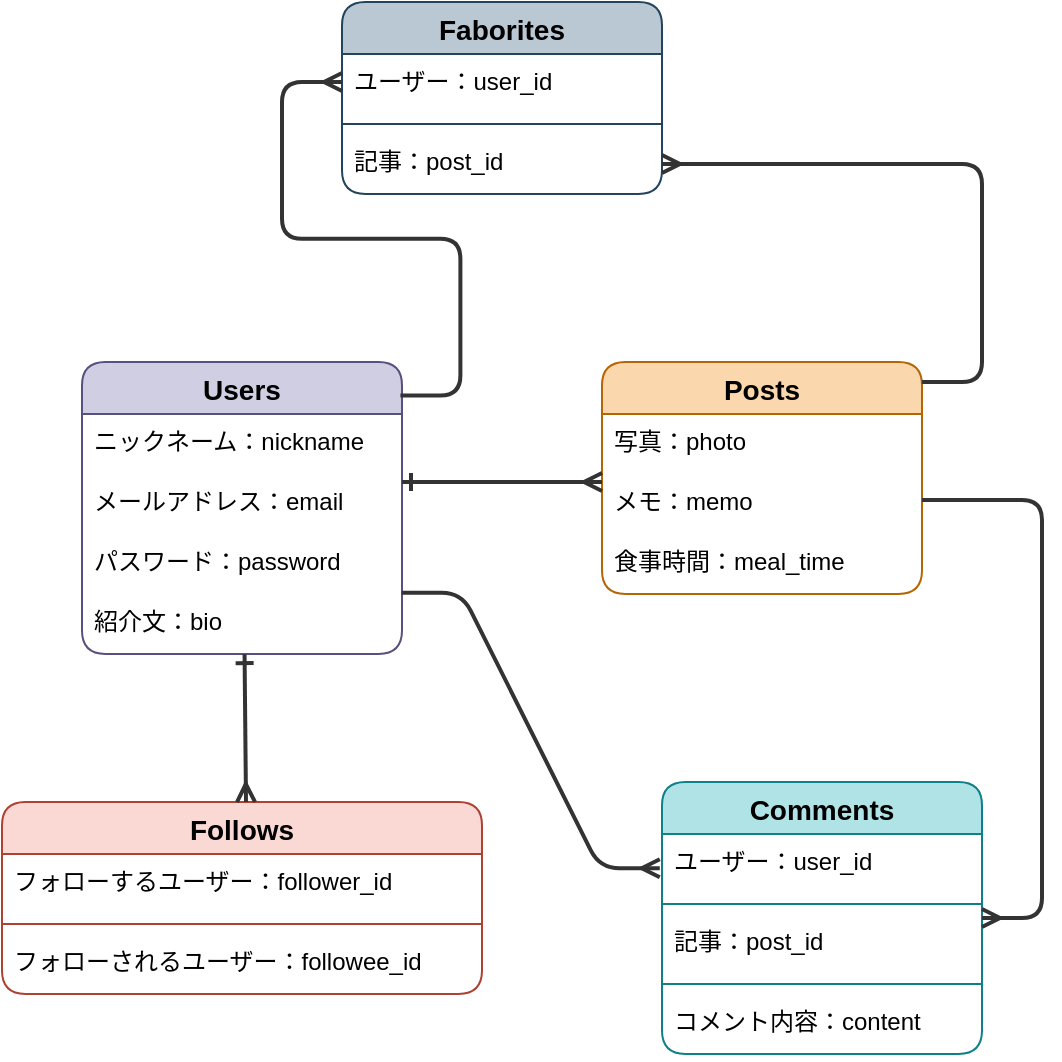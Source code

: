 <mxfile>
    <diagram id="Ii86P79qHUs0ydY6AVir" name="ページ1">
        <mxGraphModel dx="599" dy="839" grid="0" gridSize="10" guides="1" tooltips="1" connect="1" arrows="1" fold="1" page="1" pageScale="1" pageWidth="827" pageHeight="1169" background="#ffffff" math="0" shadow="0">
            <root>
                <mxCell id="0"/>
                <mxCell id="1" parent="0"/>
                <mxCell id="15" value="Users" style="swimlane;fontStyle=1;childLayout=stackLayout;horizontal=1;startSize=26;horizontalStack=0;resizeParent=1;resizeParentMax=0;resizeLast=0;collapsible=1;marginBottom=0;align=center;fontSize=14;fillColor=#d0cee2;strokeColor=#56517e;rounded=1;fontColor=#000000;" parent="1" vertex="1">
                    <mxGeometry x="210" y="430" width="160" height="146" as="geometry"/>
                </mxCell>
                <mxCell id="16" value="ニックネーム：nickname" style="text;strokeColor=none;fillColor=none;spacingLeft=4;spacingRight=4;overflow=hidden;rotatable=0;points=[[0,0.5],[1,0.5]];portConstraint=eastwest;fontSize=12;fontColor=#000000;" parent="15" vertex="1">
                    <mxGeometry y="26" width="160" height="30" as="geometry"/>
                </mxCell>
                <mxCell id="17" value="メールアドレス：email" style="text;strokeColor=none;fillColor=none;spacingLeft=4;spacingRight=4;overflow=hidden;rotatable=0;points=[[0,0.5],[1,0.5]];portConstraint=eastwest;fontSize=12;fontColor=#000000;" parent="15" vertex="1">
                    <mxGeometry y="56" width="160" height="30" as="geometry"/>
                </mxCell>
                <mxCell id="18" value="パスワード：password" style="text;strokeColor=none;fillColor=none;spacingLeft=4;spacingRight=4;overflow=hidden;rotatable=0;points=[[0,0.5],[1,0.5]];portConstraint=eastwest;fontSize=12;fontColor=#000000;" parent="15" vertex="1">
                    <mxGeometry y="86" width="160" height="30" as="geometry"/>
                </mxCell>
                <mxCell id="20" value="紹介文：bio" style="text;strokeColor=none;fillColor=none;spacingLeft=4;spacingRight=4;overflow=hidden;rotatable=0;points=[[0,0.5],[1,0.5]];portConstraint=eastwest;fontSize=12;fontColor=#000000;" parent="15" vertex="1">
                    <mxGeometry y="116" width="160" height="30" as="geometry"/>
                </mxCell>
                <mxCell id="21" value="Posts" style="swimlane;fontStyle=1;childLayout=stackLayout;horizontal=1;startSize=26;horizontalStack=0;resizeParent=1;resizeParentMax=0;resizeLast=0;collapsible=1;marginBottom=0;align=center;fontSize=14;fillColor=#fad7ac;strokeColor=#b46504;rounded=1;fontColor=#000000;" parent="1" vertex="1">
                    <mxGeometry x="470" y="430" width="160" height="116" as="geometry"/>
                </mxCell>
                <mxCell id="22" value="写真：photo" style="text;strokeColor=none;fillColor=none;spacingLeft=4;spacingRight=4;overflow=hidden;rotatable=0;points=[[0,0.5],[1,0.5]];portConstraint=eastwest;fontSize=12;fontColor=#000000;" parent="21" vertex="1">
                    <mxGeometry y="26" width="160" height="30" as="geometry"/>
                </mxCell>
                <mxCell id="23" value="メモ：memo" style="text;strokeColor=none;fillColor=none;spacingLeft=4;spacingRight=4;overflow=hidden;rotatable=0;points=[[0,0.5],[1,0.5]];portConstraint=eastwest;fontSize=12;fontColor=#000000;" parent="21" vertex="1">
                    <mxGeometry y="56" width="160" height="30" as="geometry"/>
                </mxCell>
                <mxCell id="24" value="食事時間：meal_time" style="text;strokeColor=none;fillColor=none;spacingLeft=4;spacingRight=4;overflow=hidden;rotatable=0;points=[[0,0.5],[1,0.5]];portConstraint=eastwest;fontSize=12;fontColor=#000000;" parent="21" vertex="1">
                    <mxGeometry y="86" width="160" height="30" as="geometry"/>
                </mxCell>
                <mxCell id="25" value="Faborites" style="swimlane;fontStyle=1;childLayout=stackLayout;horizontal=1;startSize=26;horizontalStack=0;resizeParent=1;resizeParentMax=0;resizeLast=0;collapsible=1;marginBottom=0;align=center;fontSize=14;fillColor=#bac8d3;strokeColor=#23445d;rounded=1;fontColor=#000000;" parent="1" vertex="1">
                    <mxGeometry x="340" y="250" width="160" height="96" as="geometry">
                        <mxRectangle x="340" y="250" width="98" height="29" as="alternateBounds"/>
                    </mxGeometry>
                </mxCell>
                <mxCell id="26" value="ユーザー：user_id" style="text;strokeColor=none;fillColor=none;spacingLeft=4;spacingRight=4;overflow=hidden;rotatable=0;points=[[0,0.5],[1,0.5]];portConstraint=eastwest;fontSize=12;fontColor=#000000;" parent="25" vertex="1">
                    <mxGeometry y="26" width="160" height="30" as="geometry"/>
                </mxCell>
                <mxCell id="29" value="" style="line;strokeWidth=1;rotatable=0;dashed=0;labelPosition=right;align=left;verticalAlign=middle;spacingTop=0;spacingLeft=6;points=[];portConstraint=eastwest;fillColor=#bac8d3;strokeColor=#23445d;" parent="25" vertex="1">
                    <mxGeometry y="56" width="160" height="10" as="geometry"/>
                </mxCell>
                <mxCell id="27" value="記事：post_id" style="text;strokeColor=none;fillColor=none;spacingLeft=4;spacingRight=4;overflow=hidden;rotatable=0;points=[[0,0.5],[1,0.5]];portConstraint=eastwest;fontSize=12;fontColor=#000000;" parent="25" vertex="1">
                    <mxGeometry y="66" width="160" height="30" as="geometry"/>
                </mxCell>
                <mxCell id="30" value="Comments" style="swimlane;fontStyle=1;childLayout=stackLayout;horizontal=1;startSize=26;horizontalStack=0;resizeParent=1;resizeParentMax=0;resizeLast=0;collapsible=1;marginBottom=0;align=center;fontSize=14;fillColor=#b0e3e6;strokeColor=#0e8088;rounded=1;fontColor=#000000;" parent="1" vertex="1">
                    <mxGeometry x="500" y="640" width="160" height="136" as="geometry"/>
                </mxCell>
                <mxCell id="31" value="ユーザー：user_id" style="text;strokeColor=none;fillColor=none;spacingLeft=4;spacingRight=4;overflow=hidden;rotatable=0;points=[[0,0.5],[1,0.5]];portConstraint=eastwest;fontSize=12;fontColor=#000000;" parent="30" vertex="1">
                    <mxGeometry y="26" width="160" height="30" as="geometry"/>
                </mxCell>
                <mxCell id="34" value="" style="line;strokeWidth=1;rotatable=0;dashed=0;labelPosition=right;align=left;verticalAlign=middle;spacingTop=0;spacingLeft=6;points=[];portConstraint=eastwest;fillColor=#b0e3e6;strokeColor=#0e8088;" parent="30" vertex="1">
                    <mxGeometry y="56" width="160" height="10" as="geometry"/>
                </mxCell>
                <mxCell id="32" value="記事：post_id" style="text;strokeColor=none;fillColor=none;spacingLeft=4;spacingRight=4;overflow=hidden;rotatable=0;points=[[0,0.5],[1,0.5]];portConstraint=eastwest;fontSize=12;fontColor=#000000;" parent="30" vertex="1">
                    <mxGeometry y="66" width="160" height="30" as="geometry"/>
                </mxCell>
                <mxCell id="35" value="" style="line;strokeWidth=1;rotatable=0;dashed=0;labelPosition=right;align=left;verticalAlign=middle;spacingTop=0;spacingLeft=6;points=[];portConstraint=eastwest;fillColor=#b0e3e6;strokeColor=#0e8088;" parent="30" vertex="1">
                    <mxGeometry y="96" width="160" height="10" as="geometry"/>
                </mxCell>
                <mxCell id="33" value="コメント内容：content" style="text;strokeColor=none;fillColor=none;spacingLeft=4;spacingRight=4;overflow=hidden;rotatable=0;points=[[0,0.5],[1,0.5]];portConstraint=eastwest;fontSize=12;fontColor=#000000;" parent="30" vertex="1">
                    <mxGeometry y="106" width="160" height="30" as="geometry"/>
                </mxCell>
                <mxCell id="36" value="Follows" style="swimlane;fontStyle=1;childLayout=stackLayout;horizontal=1;startSize=26;horizontalStack=0;resizeParent=1;resizeParentMax=0;resizeLast=0;collapsible=1;marginBottom=0;align=center;fontSize=14;fillColor=#fad9d5;strokeColor=#ae4132;rounded=1;fontColor=#000000;" parent="1" vertex="1">
                    <mxGeometry x="170" y="650" width="240" height="96" as="geometry"/>
                </mxCell>
                <mxCell id="37" value="フォローするユーザー：follower_id" style="text;strokeColor=none;fillColor=none;spacingLeft=4;spacingRight=4;overflow=hidden;rotatable=0;points=[[0,0.5],[1,0.5]];portConstraint=eastwest;fontSize=12;fontColor=#000000;" parent="36" vertex="1">
                    <mxGeometry y="26" width="240" height="30" as="geometry"/>
                </mxCell>
                <mxCell id="38" value="" style="line;strokeWidth=1;rotatable=0;dashed=0;labelPosition=right;align=left;verticalAlign=middle;spacingTop=0;spacingLeft=6;points=[];portConstraint=eastwest;fillColor=#fad9d5;strokeColor=#ae4132;" parent="36" vertex="1">
                    <mxGeometry y="56" width="240" height="10" as="geometry"/>
                </mxCell>
                <mxCell id="39" value="フォローされるユーザー：followee_id&#10;" style="text;strokeColor=none;fillColor=none;spacingLeft=4;spacingRight=4;overflow=hidden;rotatable=0;points=[[0,0.5],[1,0.5]];portConstraint=eastwest;fontSize=12;fontColor=#000000;" parent="36" vertex="1">
                    <mxGeometry y="66" width="240" height="30" as="geometry"/>
                </mxCell>
                <mxCell id="45" value="" style="endArrow=ERmany;html=1;rounded=1;entryX=0;entryY=0.133;entryDx=0;entryDy=0;entryPerimeter=0;startArrow=ERone;startFill=0;endFill=0;fontColor=#000000;strokeColor=#333333;jumpSize=8;strokeWidth=2;" parent="1" target="23" edge="1">
                    <mxGeometry relative="1" as="geometry">
                        <mxPoint x="370" y="490" as="sourcePoint"/>
                        <mxPoint x="440" y="490" as="targetPoint"/>
                    </mxGeometry>
                </mxCell>
                <mxCell id="46" value="" style="endArrow=ERmany;html=1;rounded=1;startArrow=ERone;startFill=0;endFill=0;exitX=0.508;exitY=1.003;exitDx=0;exitDy=0;exitPerimeter=0;fontColor=#000000;strokeColor=#333333;jumpSize=8;strokeWidth=2;" parent="1" source="20" edge="1">
                    <mxGeometry relative="1" as="geometry">
                        <mxPoint x="130" y="650.01" as="sourcePoint"/>
                        <mxPoint x="292" y="650" as="targetPoint"/>
                    </mxGeometry>
                </mxCell>
                <mxCell id="50" value="" style="edgeStyle=entityRelationEdgeStyle;fontSize=12;html=1;endArrow=ERmany;exitX=0.995;exitY=0.115;exitDx=0;exitDy=0;exitPerimeter=0;fontColor=#000000;rounded=1;strokeColor=#333333;jumpSize=8;strokeWidth=2;" parent="1" source="15" edge="1">
                    <mxGeometry width="100" height="100" relative="1" as="geometry">
                        <mxPoint x="240" y="390" as="sourcePoint"/>
                        <mxPoint x="340" y="290" as="targetPoint"/>
                    </mxGeometry>
                </mxCell>
                <mxCell id="51" value="" style="edgeStyle=entityRelationEdgeStyle;fontSize=12;html=1;endArrow=ERmany;entryX=1;entryY=0.5;entryDx=0;entryDy=0;fontColor=#000000;rounded=1;strokeColor=#333333;jumpSize=8;strokeWidth=2;" parent="1" target="27" edge="1">
                    <mxGeometry width="100" height="100" relative="1" as="geometry">
                        <mxPoint x="630" y="440" as="sourcePoint"/>
                        <mxPoint x="490" y="291" as="targetPoint"/>
                    </mxGeometry>
                </mxCell>
                <mxCell id="52" value="" style="edgeStyle=entityRelationEdgeStyle;fontSize=12;html=1;endArrow=ERmany;exitX=0.999;exitY=-0.021;exitDx=0;exitDy=0;exitPerimeter=0;entryX=-0.007;entryY=0.571;entryDx=0;entryDy=0;entryPerimeter=0;fontColor=#000000;rounded=1;strokeColor=#333333;jumpSize=8;strokeWidth=2;" parent="1" source="20" target="31" edge="1">
                    <mxGeometry width="100" height="100" relative="1" as="geometry">
                        <mxPoint x="129.2" y="446.79" as="sourcePoint"/>
                        <mxPoint x="100" y="290" as="targetPoint"/>
                    </mxGeometry>
                </mxCell>
                <mxCell id="53" value="" style="edgeStyle=entityRelationEdgeStyle;fontSize=12;html=1;endArrow=ERmany;fontColor=#000000;rounded=1;strokeColor=#333333;jumpSize=8;strokeWidth=2;" parent="1" target="30" edge="1">
                    <mxGeometry width="100" height="100" relative="1" as="geometry">
                        <mxPoint x="630" y="499" as="sourcePoint"/>
                        <mxPoint x="500" y="390" as="targetPoint"/>
                    </mxGeometry>
                </mxCell>
            </root>
        </mxGraphModel>
    </diagram>
</mxfile>